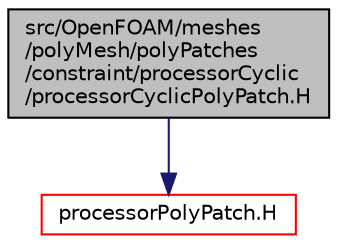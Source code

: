 digraph "src/OpenFOAM/meshes/polyMesh/polyPatches/constraint/processorCyclic/processorCyclicPolyPatch.H"
{
  bgcolor="transparent";
  edge [fontname="Helvetica",fontsize="10",labelfontname="Helvetica",labelfontsize="10"];
  node [fontname="Helvetica",fontsize="10",shape=record];
  Node0 [label="src/OpenFOAM/meshes\l/polyMesh/polyPatches\l/constraint/processorCyclic\l/processorCyclicPolyPatch.H",height=0.2,width=0.4,color="black", fillcolor="grey75", style="filled", fontcolor="black"];
  Node0 -> Node1 [color="midnightblue",fontsize="10",style="solid",fontname="Helvetica"];
  Node1 [label="processorPolyPatch.H",height=0.2,width=0.4,color="red",URL="$a12485.html"];
}
